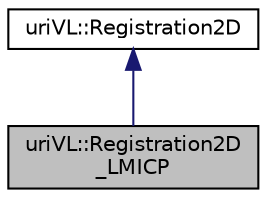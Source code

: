 digraph "uriVL::Registration2D_LMICP"
{
  edge [fontname="Helvetica",fontsize="10",labelfontname="Helvetica",labelfontsize="10"];
  node [fontname="Helvetica",fontsize="10",shape=record];
  Node1 [label="uriVL::Registration2D\l_LMICP",height=0.2,width=0.4,color="black", fillcolor="grey75", style="filled", fontcolor="black"];
  Node2 -> Node1 [dir="back",color="midnightblue",fontsize="10",style="solid",fontname="Helvetica"];
  Node2 [label="uriVL::Registration2D",height=0.2,width=0.4,color="black", fillcolor="white", style="filled",URL="$classuriVL_1_1Registration2D.html",tooltip="Virtual parent class for objects that register two sets of image points or (later) two image regions..."];
}
